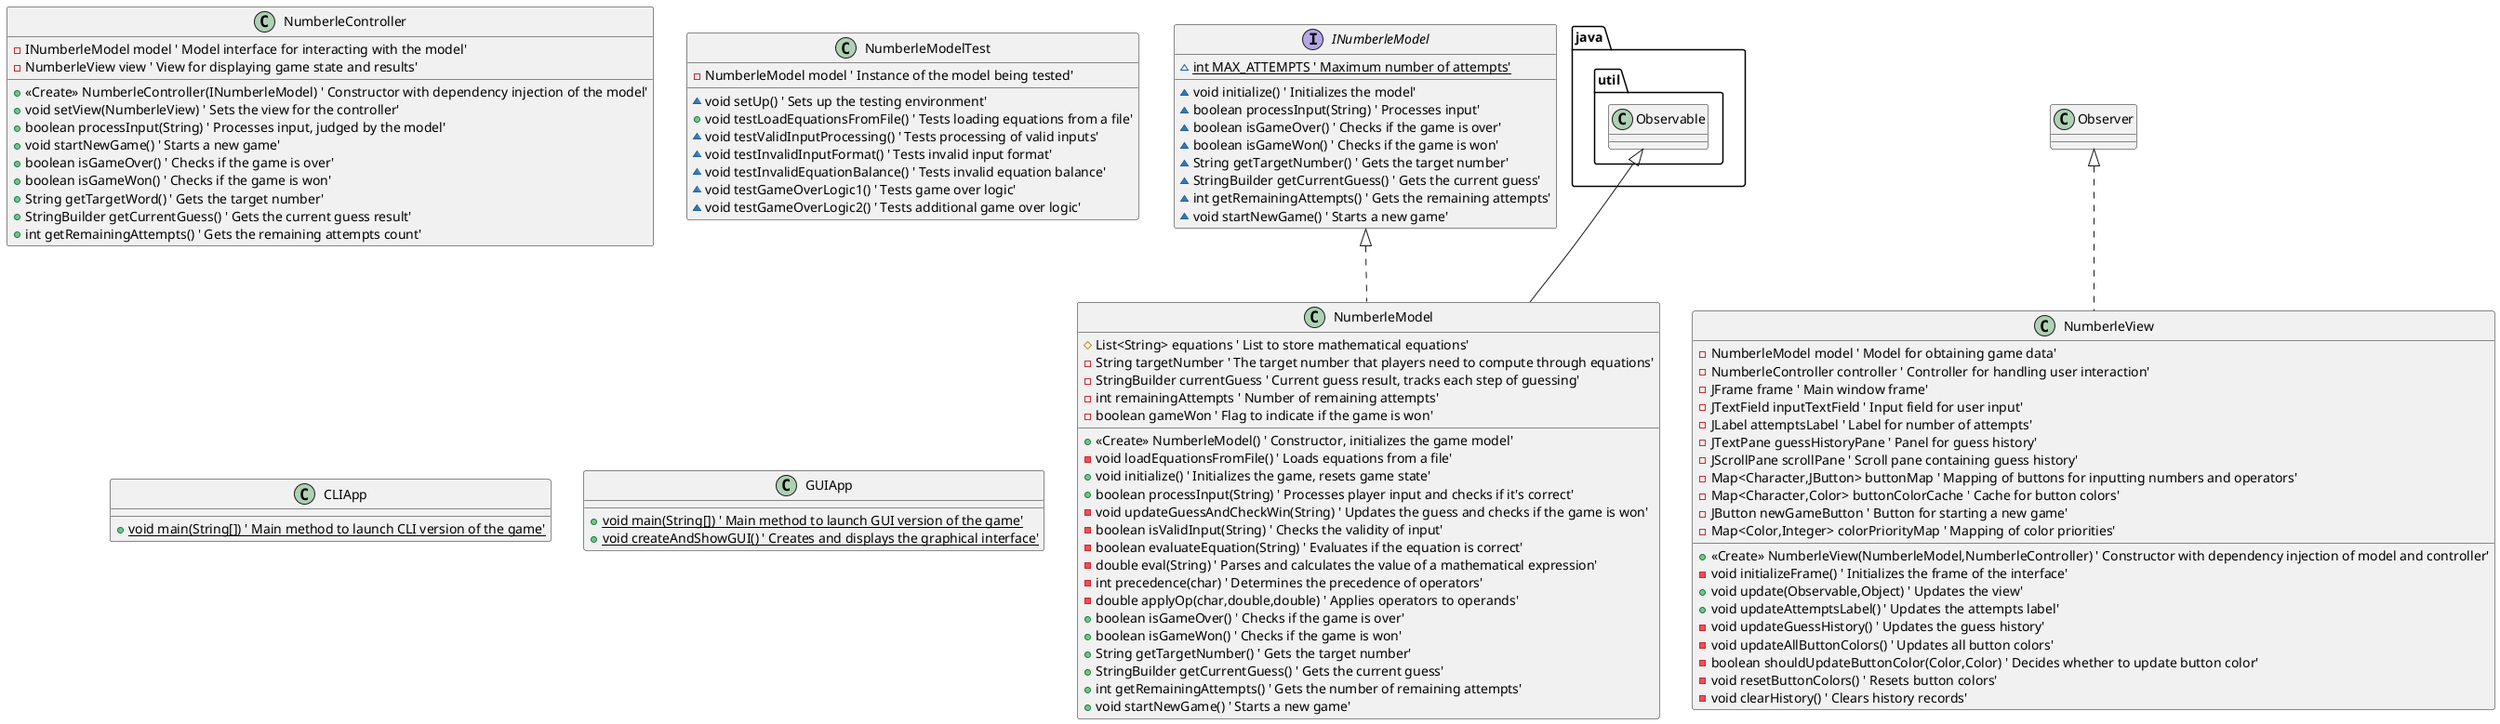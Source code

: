 @startuml
' This class represents the data model of the game, including all core logic
class NumberleModel {
# List<String> equations ' List to store mathematical equations'
- String targetNumber ' The target number that players need to compute through equations'
- StringBuilder currentGuess ' Current guess result, tracks each step of guessing'
- int remainingAttempts ' Number of remaining attempts'
- boolean gameWon ' Flag to indicate if the game is won'
+ <<Create>> NumberleModel() ' Constructor, initializes the game model'
- void loadEquationsFromFile() ' Loads equations from a file'
+ void initialize() ' Initializes the game, resets game state'
+ boolean processInput(String) ' Processes player input and checks if it's correct'
- void updateGuessAndCheckWin(String) ' Updates the guess and checks if the game is won'
- boolean isValidInput(String) ' Checks the validity of input'
- boolean evaluateEquation(String) ' Evaluates if the equation is correct'
- double eval(String) ' Parses and calculates the value of a mathematical expression'
- int precedence(char) ' Determines the precedence of operators'
- double applyOp(char,double,double) ' Applies operators to operands'
+ boolean isGameOver() ' Checks if the game is over'
+ boolean isGameWon() ' Checks if the game is won'
+ String getTargetNumber() ' Gets the target number'
+ StringBuilder getCurrentGuess() ' Gets the current guess'
+ int getRemainingAttempts() ' Gets the number of remaining attempts'
+ void startNewGame() ' Starts a new game'
}

' Controller class, connects the model and view, handles user input
class NumberleController {
- INumberleModel model ' Model interface for interacting with the model'
- NumberleView view ' View for displaying game state and results'
+ <<Create>> NumberleController(INumberleModel) ' Constructor with dependency injection of the model'
+ void setView(NumberleView) ' Sets the view for the controller'
+ boolean processInput(String) ' Processes input, judged by the model'
+ void startNewGame() ' Starts a new game'
+ boolean isGameOver() ' Checks if the game is over'
+ boolean isGameWon() ' Checks if the game is won'
+ String getTargetWord() ' Gets the target number'
+ StringBuilder getCurrentGuess() ' Gets the current guess result'
+ int getRemainingAttempts() ' Gets the remaining attempts count'
}

' Test class for unit testing the model
class NumberleModelTest {
- NumberleModel model ' Instance of the model being tested'
~ void setUp() ' Sets up the testing environment'
+ void testLoadEquationsFromFile() ' Tests loading equations from a file'
~ void testValidInputProcessing() ' Tests processing of valid inputs'
~ void testInvalidInputFormat() ' Tests invalid input format'
~ void testInvalidEquationBalance() ' Tests invalid equation balance'
~ void testGameOverLogic1() ' Tests game over logic'
~ void testGameOverLogic2() ' Tests additional game over logic'
}

' Model interface, defines methods that the model should implement
interface INumberleModel {
~ {static} int MAX_ATTEMPTS ' Maximum number of attempts'
~ void initialize() ' Initializes the model'
~ boolean processInput(String) ' Processes input'
~ boolean isGameOver() ' Checks if the game is over'
~ boolean isGameWon() ' Checks if the game is won'
~ String getTargetNumber() ' Gets the target number'
~ StringBuilder getCurrentGuess() ' Gets the current guess'
~ int getRemainingAttempts() ' Gets the remaining attempts'
~ void startNewGame() ' Starts a new game'
}

' View class for graphical interface presentation
class NumberleView {
- NumberleModel model ' Model for obtaining game data'
- NumberleController controller ' Controller for handling user interaction'
- JFrame frame ' Main window frame'
- JTextField inputTextField ' Input field for user input'
- JLabel attemptsLabel ' Label for number of attempts'
- JTextPane guessHistoryPane ' Panel for guess history'
- JScrollPane scrollPane ' Scroll pane containing guess history'
- Map<Character,JButton> buttonMap ' Mapping of buttons for inputting numbers and operators'
- Map<Character,Color> buttonColorCache ' Cache for button colors'
- JButton newGameButton ' Button for starting a new game'
- Map<Color,Integer> colorPriorityMap ' Mapping of color priorities'
+ <<Create>> NumberleView(NumberleModel,NumberleController) ' Constructor with dependency injection of model and controller'
- void initializeFrame() ' Initializes the frame of the interface'
+ void update(Observable,Object) ' Updates the view'
+ void updateAttemptsLabel() ' Updates the attempts label'
- void updateGuessHistory() ' Updates the guess history'
- void updateAllButtonColors() ' Updates all button colors'
- boolean shouldUpdateButtonColor(Color,Color) ' Decides whether to update button color'
- void resetButtonColors() ' Resets button colors'
- void clearHistory() ' Clears history records'
}

' Main class to start the CLI application
class CLIApp {
+ {static} void main(String[]) ' Main method to launch CLI version of the game'
}

' Main class to start the GUI application
class GUIApp {
+ {static} void main(String[]) ' Main method to launch GUI version of the game'
+ {static} void createAndShowGUI() ' Creates and displays the graphical interface'
}


INumberleModel <|.. NumberleModel
java.util.Observable <|-- NumberleModel
Observer <|.. NumberleView
@enduml